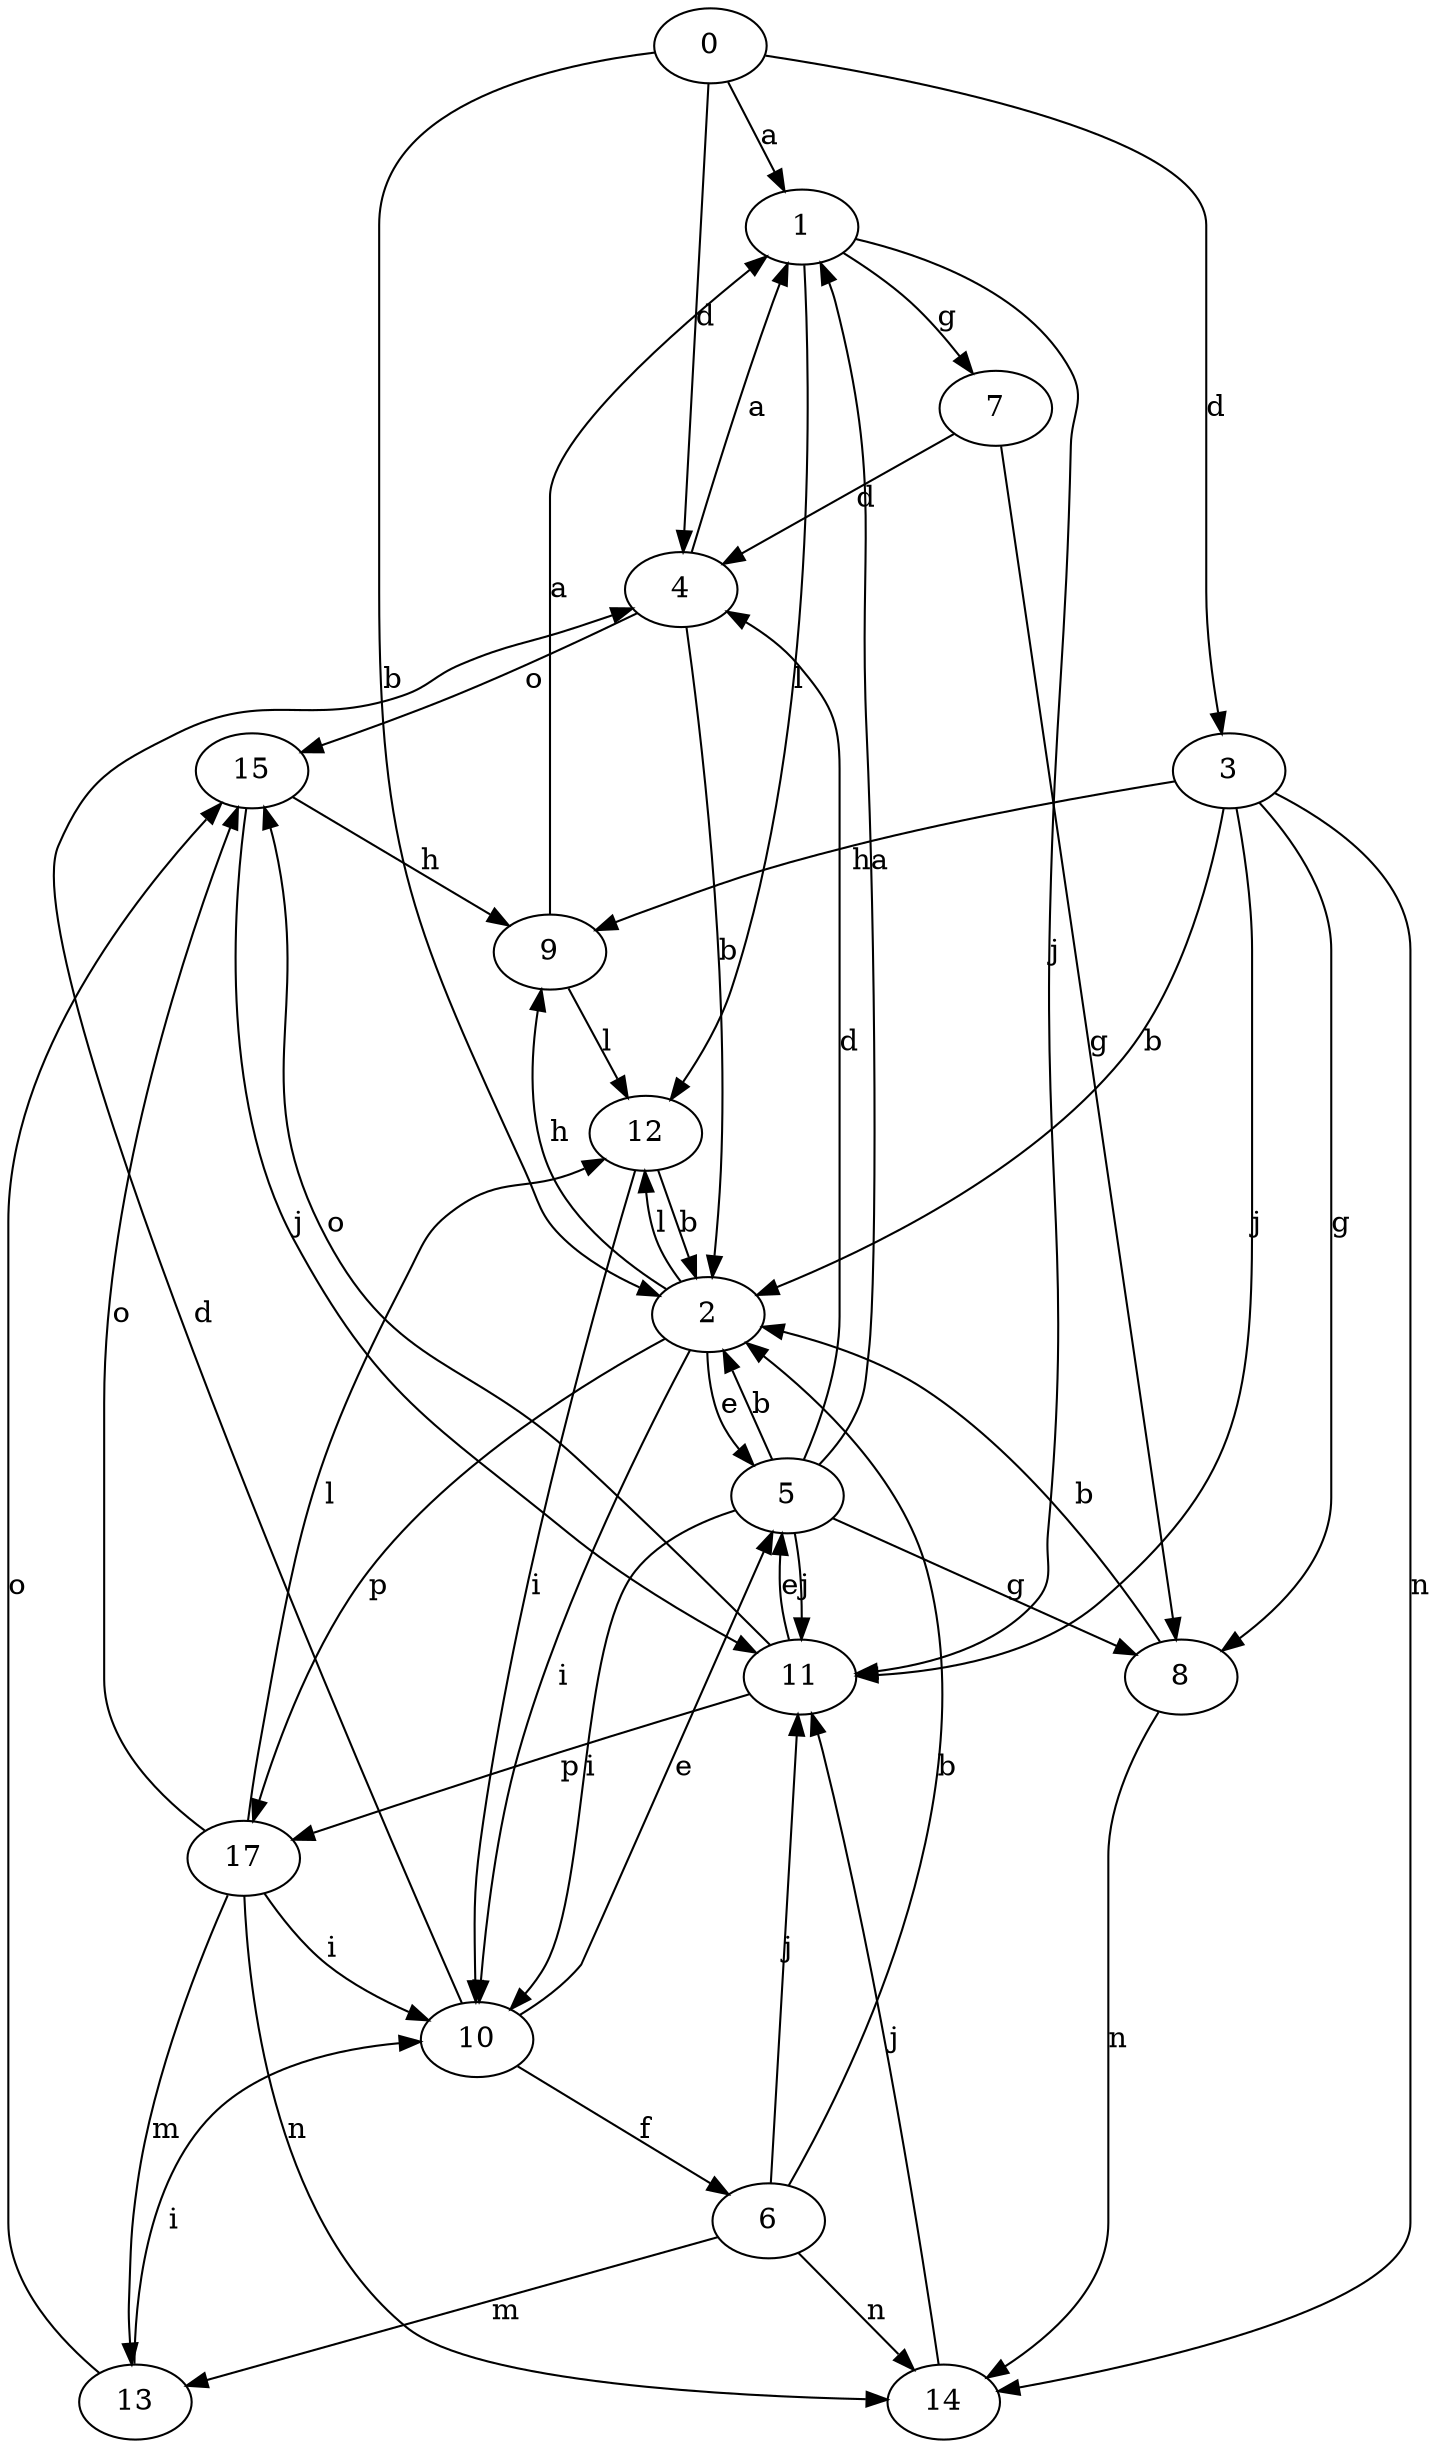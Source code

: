 strict digraph  {
1;
2;
3;
4;
5;
6;
7;
8;
9;
10;
11;
12;
13;
14;
15;
0;
17;
1 -> 7  [label=g];
1 -> 11  [label=j];
1 -> 12  [label=l];
2 -> 5  [label=e];
2 -> 9  [label=h];
2 -> 10  [label=i];
2 -> 12  [label=l];
2 -> 17  [label=p];
3 -> 2  [label=b];
3 -> 8  [label=g];
3 -> 9  [label=h];
3 -> 11  [label=j];
3 -> 14  [label=n];
4 -> 1  [label=a];
4 -> 2  [label=b];
4 -> 15  [label=o];
5 -> 1  [label=a];
5 -> 2  [label=b];
5 -> 4  [label=d];
5 -> 8  [label=g];
5 -> 10  [label=i];
5 -> 11  [label=j];
6 -> 2  [label=b];
6 -> 11  [label=j];
6 -> 13  [label=m];
6 -> 14  [label=n];
7 -> 4  [label=d];
7 -> 8  [label=g];
8 -> 2  [label=b];
8 -> 14  [label=n];
9 -> 1  [label=a];
9 -> 12  [label=l];
10 -> 4  [label=d];
10 -> 5  [label=e];
10 -> 6  [label=f];
11 -> 5  [label=e];
11 -> 15  [label=o];
11 -> 17  [label=p];
12 -> 2  [label=b];
12 -> 10  [label=i];
13 -> 10  [label=i];
13 -> 15  [label=o];
14 -> 11  [label=j];
15 -> 9  [label=h];
15 -> 11  [label=j];
0 -> 1  [label=a];
0 -> 2  [label=b];
0 -> 3  [label=d];
0 -> 4  [label=d];
17 -> 10  [label=i];
17 -> 12  [label=l];
17 -> 13  [label=m];
17 -> 14  [label=n];
17 -> 15  [label=o];
}
